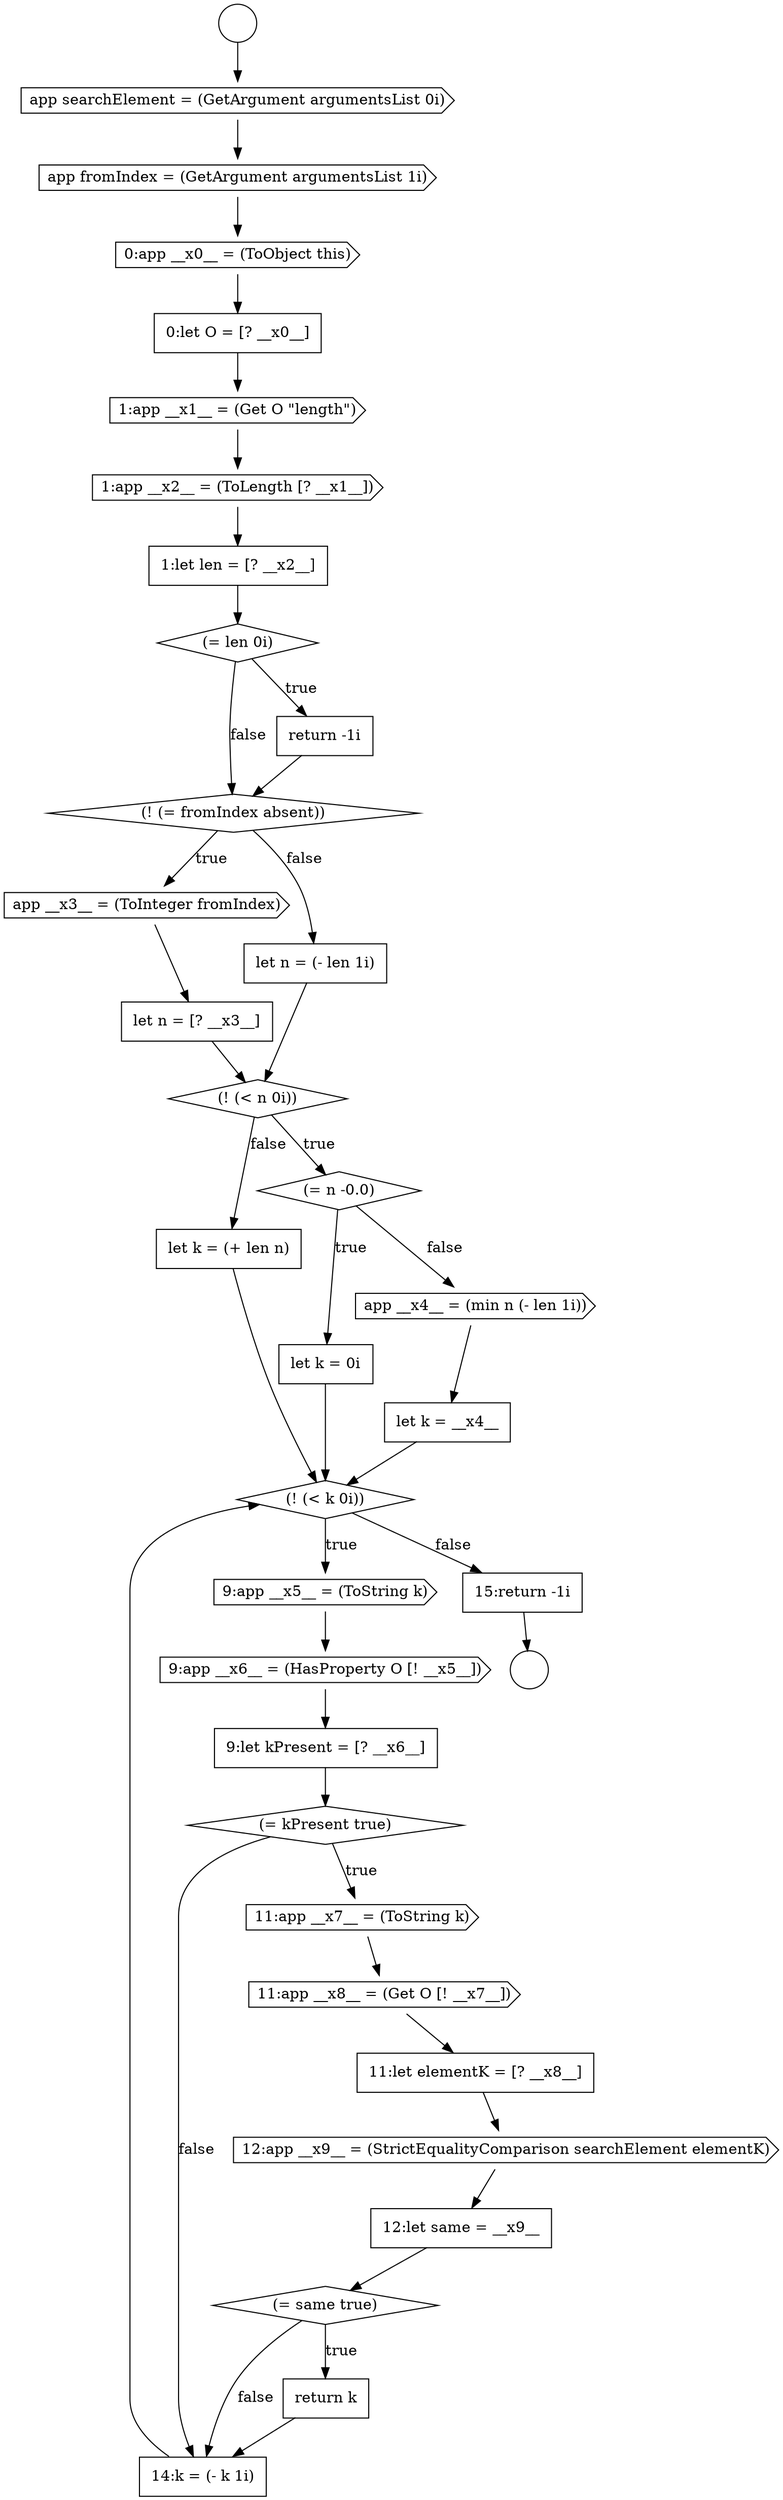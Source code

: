 digraph {
  node14871 [shape=cds, label=<<font color="black">app __x3__ = (ToInteger fromIndex)</font>> color="black" fillcolor="white" style=filled]
  node14881 [shape=cds, label=<<font color="black">9:app __x5__ = (ToString k)</font>> color="black" fillcolor="white" style=filled]
  node14874 [shape=diamond, label=<<font color="black">(! (&lt; n 0i))</font>> color="black" fillcolor="white" style=filled]
  node14879 [shape=none, margin=0, label=<<font color="black">
    <table border="0" cellborder="1" cellspacing="0" cellpadding="10">
      <tr><td align="left">let k = (+ len n)</td></tr>
    </table>
  </font>> color="black" fillcolor="white" style=filled]
  node14870 [shape=diamond, label=<<font color="black">(! (= fromIndex absent))</font>> color="black" fillcolor="white" style=filled]
  node14889 [shape=none, margin=0, label=<<font color="black">
    <table border="0" cellborder="1" cellspacing="0" cellpadding="10">
      <tr><td align="left">12:let same = __x9__</td></tr>
    </table>
  </font>> color="black" fillcolor="white" style=filled]
  node14866 [shape=cds, label=<<font color="black">1:app __x2__ = (ToLength [? __x1__])</font>> color="black" fillcolor="white" style=filled]
  node14875 [shape=diamond, label=<<font color="black">(= n -0.0)</font>> color="black" fillcolor="white" style=filled]
  node14886 [shape=cds, label=<<font color="black">11:app __x8__ = (Get O [! __x7__])</font>> color="black" fillcolor="white" style=filled]
  node14869 [shape=none, margin=0, label=<<font color="black">
    <table border="0" cellborder="1" cellspacing="0" cellpadding="10">
      <tr><td align="left">return -1i</td></tr>
    </table>
  </font>> color="black" fillcolor="white" style=filled]
  node14892 [shape=none, margin=0, label=<<font color="black">
    <table border="0" cellborder="1" cellspacing="0" cellpadding="10">
      <tr><td align="left">14:k = (- k 1i)</td></tr>
    </table>
  </font>> color="black" fillcolor="white" style=filled]
  node14887 [shape=none, margin=0, label=<<font color="black">
    <table border="0" cellborder="1" cellspacing="0" cellpadding="10">
      <tr><td align="left">11:let elementK = [? __x8__]</td></tr>
    </table>
  </font>> color="black" fillcolor="white" style=filled]
  node14883 [shape=none, margin=0, label=<<font color="black">
    <table border="0" cellborder="1" cellspacing="0" cellpadding="10">
      <tr><td align="left">9:let kPresent = [? __x6__]</td></tr>
    </table>
  </font>> color="black" fillcolor="white" style=filled]
  node14868 [shape=diamond, label=<<font color="black">(= len 0i)</font>> color="black" fillcolor="white" style=filled]
  node14872 [shape=none, margin=0, label=<<font color="black">
    <table border="0" cellborder="1" cellspacing="0" cellpadding="10">
      <tr><td align="left">let n = [? __x3__]</td></tr>
    </table>
  </font>> color="black" fillcolor="white" style=filled]
  node14891 [shape=none, margin=0, label=<<font color="black">
    <table border="0" cellborder="1" cellspacing="0" cellpadding="10">
      <tr><td align="left">return k</td></tr>
    </table>
  </font>> color="black" fillcolor="white" style=filled]
  node14888 [shape=cds, label=<<font color="black">12:app __x9__ = (StrictEqualityComparison searchElement elementK)</font>> color="black" fillcolor="white" style=filled]
  node14873 [shape=none, margin=0, label=<<font color="black">
    <table border="0" cellborder="1" cellspacing="0" cellpadding="10">
      <tr><td align="left">let n = (- len 1i)</td></tr>
    </table>
  </font>> color="black" fillcolor="white" style=filled]
  node14885 [shape=cds, label=<<font color="black">11:app __x7__ = (ToString k)</font>> color="black" fillcolor="white" style=filled]
  node14890 [shape=diamond, label=<<font color="black">(= same true)</font>> color="black" fillcolor="white" style=filled]
  node14880 [shape=diamond, label=<<font color="black">(! (&lt; k 0i))</font>> color="black" fillcolor="white" style=filled]
  node14867 [shape=none, margin=0, label=<<font color="black">
    <table border="0" cellborder="1" cellspacing="0" cellpadding="10">
      <tr><td align="left">1:let len = [? __x2__]</td></tr>
    </table>
  </font>> color="black" fillcolor="white" style=filled]
  node14859 [shape=circle label=" " color="black" fillcolor="white" style=filled]
  node14864 [shape=none, margin=0, label=<<font color="black">
    <table border="0" cellborder="1" cellspacing="0" cellpadding="10">
      <tr><td align="left">0:let O = [? __x0__]</td></tr>
    </table>
  </font>> color="black" fillcolor="white" style=filled]
  node14893 [shape=none, margin=0, label=<<font color="black">
    <table border="0" cellborder="1" cellspacing="0" cellpadding="10">
      <tr><td align="left">15:return -1i</td></tr>
    </table>
  </font>> color="black" fillcolor="white" style=filled]
  node14860 [shape=circle label=" " color="black" fillcolor="white" style=filled]
  node14861 [shape=cds, label=<<font color="black">app searchElement = (GetArgument argumentsList 0i)</font>> color="black" fillcolor="white" style=filled]
  node14882 [shape=cds, label=<<font color="black">9:app __x6__ = (HasProperty O [! __x5__])</font>> color="black" fillcolor="white" style=filled]
  node14878 [shape=none, margin=0, label=<<font color="black">
    <table border="0" cellborder="1" cellspacing="0" cellpadding="10">
      <tr><td align="left">let k = __x4__</td></tr>
    </table>
  </font>> color="black" fillcolor="white" style=filled]
  node14865 [shape=cds, label=<<font color="black">1:app __x1__ = (Get O &quot;length&quot;)</font>> color="black" fillcolor="white" style=filled]
  node14876 [shape=none, margin=0, label=<<font color="black">
    <table border="0" cellborder="1" cellspacing="0" cellpadding="10">
      <tr><td align="left">let k = 0i</td></tr>
    </table>
  </font>> color="black" fillcolor="white" style=filled]
  node14877 [shape=cds, label=<<font color="black">app __x4__ = (min n (- len 1i))</font>> color="black" fillcolor="white" style=filled]
  node14862 [shape=cds, label=<<font color="black">app fromIndex = (GetArgument argumentsList 1i)</font>> color="black" fillcolor="white" style=filled]
  node14863 [shape=cds, label=<<font color="black">0:app __x0__ = (ToObject this)</font>> color="black" fillcolor="white" style=filled]
  node14884 [shape=diamond, label=<<font color="black">(= kPresent true)</font>> color="black" fillcolor="white" style=filled]
  node14890 -> node14891 [label=<<font color="black">true</font>> color="black"]
  node14890 -> node14892 [label=<<font color="black">false</font>> color="black"]
  node14887 -> node14888 [ color="black"]
  node14879 -> node14880 [ color="black"]
  node14859 -> node14861 [ color="black"]
  node14881 -> node14882 [ color="black"]
  node14865 -> node14866 [ color="black"]
  node14884 -> node14885 [label=<<font color="black">true</font>> color="black"]
  node14884 -> node14892 [label=<<font color="black">false</font>> color="black"]
  node14875 -> node14876 [label=<<font color="black">true</font>> color="black"]
  node14875 -> node14877 [label=<<font color="black">false</font>> color="black"]
  node14893 -> node14860 [ color="black"]
  node14866 -> node14867 [ color="black"]
  node14863 -> node14864 [ color="black"]
  node14861 -> node14862 [ color="black"]
  node14888 -> node14889 [ color="black"]
  node14883 -> node14884 [ color="black"]
  node14871 -> node14872 [ color="black"]
  node14874 -> node14875 [label=<<font color="black">true</font>> color="black"]
  node14874 -> node14879 [label=<<font color="black">false</font>> color="black"]
  node14886 -> node14887 [ color="black"]
  node14867 -> node14868 [ color="black"]
  node14880 -> node14881 [label=<<font color="black">true</font>> color="black"]
  node14880 -> node14893 [label=<<font color="black">false</font>> color="black"]
  node14872 -> node14874 [ color="black"]
  node14878 -> node14880 [ color="black"]
  node14876 -> node14880 [ color="black"]
  node14892 -> node14880 [ color="black"]
  node14864 -> node14865 [ color="black"]
  node14869 -> node14870 [ color="black"]
  node14877 -> node14878 [ color="black"]
  node14891 -> node14892 [ color="black"]
  node14882 -> node14883 [ color="black"]
  node14873 -> node14874 [ color="black"]
  node14889 -> node14890 [ color="black"]
  node14885 -> node14886 [ color="black"]
  node14868 -> node14869 [label=<<font color="black">true</font>> color="black"]
  node14868 -> node14870 [label=<<font color="black">false</font>> color="black"]
  node14862 -> node14863 [ color="black"]
  node14870 -> node14871 [label=<<font color="black">true</font>> color="black"]
  node14870 -> node14873 [label=<<font color="black">false</font>> color="black"]
}
